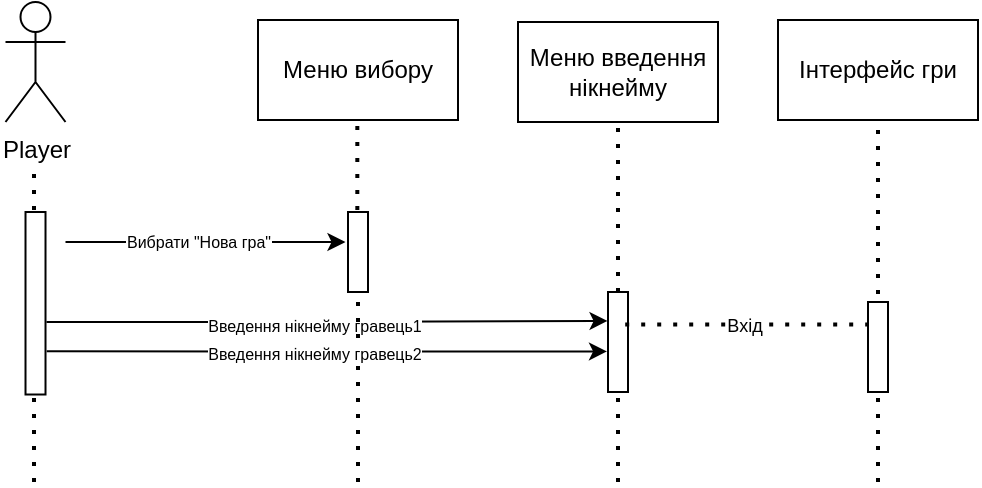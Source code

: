 <mxfile version="21.3.7" type="device">
  <diagram name="Страница 1" id="5HharDcPtRWLMM4bq-B8">
    <mxGraphModel dx="683" dy="360" grid="0" gridSize="10" guides="1" tooltips="1" connect="1" arrows="1" fold="1" page="1" pageScale="1" pageWidth="827" pageHeight="1169" math="0" shadow="0">
      <root>
        <mxCell id="0" />
        <mxCell id="1" parent="0" />
        <mxCell id="x3UgpLuRkbIcYNtpasvC-1" value="Меню введення нікнейму" style="rounded=0;whiteSpace=wrap;html=1;" parent="1" vertex="1">
          <mxGeometry x="420" y="170" width="100" height="50" as="geometry" />
        </mxCell>
        <mxCell id="x3UgpLuRkbIcYNtpasvC-2" value="Player" style="shape=umlActor;verticalLabelPosition=bottom;verticalAlign=top;html=1;outlineConnect=0;" parent="1" vertex="1">
          <mxGeometry x="163.75" y="160" width="30" height="60" as="geometry" />
        </mxCell>
        <mxCell id="x3UgpLuRkbIcYNtpasvC-3" value="" style="endArrow=none;dashed=1;html=1;dashPattern=1 3;strokeWidth=2;rounded=0;" parent="1" edge="1">
          <mxGeometry width="50" height="50" relative="1" as="geometry">
            <mxPoint x="178" y="400" as="sourcePoint" />
            <mxPoint x="178" y="240" as="targetPoint" />
          </mxGeometry>
        </mxCell>
        <mxCell id="x3UgpLuRkbIcYNtpasvC-4" value="" style="endArrow=none;dashed=1;html=1;dashPattern=1 3;strokeWidth=2;rounded=0;entryX=0.5;entryY=1;entryDx=0;entryDy=0;exitX=0;exitY=0.5;exitDx=0;exitDy=0;" parent="1" source="x3UgpLuRkbIcYNtpasvC-9" target="x3UgpLuRkbIcYNtpasvC-1" edge="1">
          <mxGeometry width="50" height="50" relative="1" as="geometry">
            <mxPoint x="500" y="510" as="sourcePoint" />
            <mxPoint x="500" y="220" as="targetPoint" />
            <Array as="points">
              <mxPoint x="470" y="280" />
            </Array>
          </mxGeometry>
        </mxCell>
        <mxCell id="x3UgpLuRkbIcYNtpasvC-5" value="Інтерфейс гри" style="rounded=0;whiteSpace=wrap;html=1;" parent="1" vertex="1">
          <mxGeometry x="550" y="169" width="100" height="50" as="geometry" />
        </mxCell>
        <mxCell id="x3UgpLuRkbIcYNtpasvC-6" value="" style="endArrow=none;dashed=1;html=1;dashPattern=1 3;strokeWidth=2;rounded=0;entryX=0.5;entryY=1;entryDx=0;entryDy=0;exitX=0;exitY=0.5;exitDx=0;exitDy=0;" parent="1" source="x3UgpLuRkbIcYNtpasvC-11" target="x3UgpLuRkbIcYNtpasvC-5" edge="1">
          <mxGeometry width="50" height="50" relative="1" as="geometry">
            <mxPoint x="600" y="379" as="sourcePoint" />
            <mxPoint x="600" y="223" as="targetPoint" />
            <Array as="points">
              <mxPoint x="600" y="324" />
            </Array>
          </mxGeometry>
        </mxCell>
        <mxCell id="x3UgpLuRkbIcYNtpasvC-7" value="" style="rounded=0;whiteSpace=wrap;html=1;rotation=90;" parent="1" vertex="1">
          <mxGeometry x="133.13" y="305.63" width="91.25" height="10" as="geometry" />
        </mxCell>
        <mxCell id="x3UgpLuRkbIcYNtpasvC-8" value="" style="endArrow=none;dashed=1;html=1;dashPattern=1 3;strokeWidth=2;rounded=0;entryX=1;entryY=0.5;entryDx=0;entryDy=0;" parent="1" target="x3UgpLuRkbIcYNtpasvC-9" edge="1">
          <mxGeometry width="50" height="50" relative="1" as="geometry">
            <mxPoint x="470" y="400" as="sourcePoint" />
            <mxPoint x="500" y="220" as="targetPoint" />
          </mxGeometry>
        </mxCell>
        <mxCell id="x3UgpLuRkbIcYNtpasvC-9" value="" style="rounded=0;whiteSpace=wrap;html=1;rotation=90;" parent="1" vertex="1">
          <mxGeometry x="445" y="325" width="50" height="10" as="geometry" />
        </mxCell>
        <mxCell id="x3UgpLuRkbIcYNtpasvC-10" value="" style="endArrow=none;dashed=1;html=1;dashPattern=1 3;strokeWidth=2;rounded=0;" parent="1" target="x3UgpLuRkbIcYNtpasvC-11" edge="1">
          <mxGeometry width="50" height="50" relative="1" as="geometry">
            <mxPoint x="600" y="400" as="sourcePoint" />
            <mxPoint x="660" y="219" as="targetPoint" />
          </mxGeometry>
        </mxCell>
        <mxCell id="x3UgpLuRkbIcYNtpasvC-11" value="" style="rounded=0;whiteSpace=wrap;html=1;rotation=90;" parent="1" vertex="1">
          <mxGeometry x="577.5" y="327.5" width="45" height="10" as="geometry" />
        </mxCell>
        <mxCell id="x3UgpLuRkbIcYNtpasvC-12" value="" style="endArrow=classic;html=1;rounded=0;entryX=0.289;entryY=1.022;entryDx=0;entryDy=0;entryPerimeter=0;exitX=0.602;exitY=-0.049;exitDx=0;exitDy=0;exitPerimeter=0;" parent="1" source="x3UgpLuRkbIcYNtpasvC-7" target="x3UgpLuRkbIcYNtpasvC-9" edge="1">
          <mxGeometry width="50" height="50" relative="1" as="geometry">
            <mxPoint x="193.75" y="320" as="sourcePoint" />
            <mxPoint x="430" y="320" as="targetPoint" />
            <Array as="points">
              <mxPoint x="303.75" y="320" />
            </Array>
          </mxGeometry>
        </mxCell>
        <mxCell id="x3UgpLuRkbIcYNtpasvC-13" value="&lt;font style=&quot;font-size: 8px;&quot;&gt;Введення нікнейму гравець1&lt;/font&gt;" style="edgeLabel;html=1;align=center;verticalAlign=middle;resizable=0;points=[];" parent="x3UgpLuRkbIcYNtpasvC-12" vertex="1" connectable="0">
          <mxGeometry x="-0.16" y="-1" relative="1" as="geometry">
            <mxPoint x="16" as="offset" />
          </mxGeometry>
        </mxCell>
        <mxCell id="x3UgpLuRkbIcYNtpasvC-14" value="" style="endArrow=none;dashed=1;html=1;dashPattern=1 3;strokeWidth=2;rounded=0;entryX=0.25;entryY=1;entryDx=0;entryDy=0;exitX=0.324;exitY=0.14;exitDx=0;exitDy=0;exitPerimeter=0;" parent="1" source="x3UgpLuRkbIcYNtpasvC-9" target="x3UgpLuRkbIcYNtpasvC-11" edge="1">
          <mxGeometry width="50" height="50" relative="1" as="geometry">
            <mxPoint x="480" y="320" as="sourcePoint" />
            <mxPoint x="550" y="320" as="targetPoint" />
            <Array as="points" />
          </mxGeometry>
        </mxCell>
        <mxCell id="x3UgpLuRkbIcYNtpasvC-15" value="&lt;font style=&quot;font-size: 9px;&quot;&gt;Вхід&lt;/font&gt;" style="edgeLabel;html=1;align=center;verticalAlign=middle;resizable=0;points=[];" parent="x3UgpLuRkbIcYNtpasvC-14" vertex="1" connectable="0">
          <mxGeometry x="-0.496" y="1" relative="1" as="geometry">
            <mxPoint x="29" y="1" as="offset" />
          </mxGeometry>
        </mxCell>
        <mxCell id="x3UgpLuRkbIcYNtpasvC-16" value="" style="endArrow=classic;html=1;rounded=0;" parent="1" edge="1">
          <mxGeometry width="50" height="50" relative="1" as="geometry">
            <mxPoint x="193.75" y="280" as="sourcePoint" />
            <mxPoint x="333.75" y="280" as="targetPoint" />
            <Array as="points">
              <mxPoint x="303.75" y="280" />
            </Array>
          </mxGeometry>
        </mxCell>
        <mxCell id="x3UgpLuRkbIcYNtpasvC-17" value="&lt;font style=&quot;font-size: 8px;&quot;&gt;Вибрати &quot;Нова гра&quot;&lt;/font&gt;" style="edgeLabel;html=1;align=center;verticalAlign=middle;resizable=0;points=[];" parent="x3UgpLuRkbIcYNtpasvC-16" vertex="1" connectable="0">
          <mxGeometry x="-0.16" y="-1" relative="1" as="geometry">
            <mxPoint x="7" y="-2" as="offset" />
          </mxGeometry>
        </mxCell>
        <mxCell id="g2SA9jMq0rGNM0JMmgNc-1" value="Меню вибору" style="rounded=0;whiteSpace=wrap;html=1;" parent="1" vertex="1">
          <mxGeometry x="290" y="169" width="100" height="50" as="geometry" />
        </mxCell>
        <mxCell id="g2SA9jMq0rGNM0JMmgNc-2" value="" style="endArrow=none;dashed=1;html=1;dashPattern=1 3;strokeWidth=2;rounded=0;" parent="1" target="g2SA9jMq0rGNM0JMmgNc-3" edge="1">
          <mxGeometry width="50" height="50" relative="1" as="geometry">
            <mxPoint x="340" y="400" as="sourcePoint" />
            <mxPoint x="340" y="220" as="targetPoint" />
          </mxGeometry>
        </mxCell>
        <mxCell id="g2SA9jMq0rGNM0JMmgNc-3" value="" style="rounded=0;whiteSpace=wrap;html=1;rotation=90;" parent="1" vertex="1">
          <mxGeometry x="320" y="280" width="40" height="10" as="geometry" />
        </mxCell>
        <mxCell id="g2SA9jMq0rGNM0JMmgNc-4" value="" style="endArrow=none;dashed=1;html=1;dashPattern=1 3;strokeWidth=2;rounded=0;" parent="1" edge="1">
          <mxGeometry width="50" height="50" relative="1" as="geometry">
            <mxPoint x="339.66" y="264" as="sourcePoint" />
            <mxPoint x="339.66" y="219" as="targetPoint" />
          </mxGeometry>
        </mxCell>
        <mxCell id="g2SA9jMq0rGNM0JMmgNc-5" value="" style="endArrow=classic;html=1;rounded=0;entryX=0.594;entryY=1.05;entryDx=0;entryDy=0;entryPerimeter=0;exitX=0.763;exitY=-0.06;exitDx=0;exitDy=0;exitPerimeter=0;" parent="1" source="x3UgpLuRkbIcYNtpasvC-7" target="x3UgpLuRkbIcYNtpasvC-9" edge="1">
          <mxGeometry width="50" height="50" relative="1" as="geometry">
            <mxPoint x="193.75" y="334.71" as="sourcePoint" />
            <mxPoint x="430" y="335" as="targetPoint" />
            <Array as="points">
              <mxPoint x="303.75" y="334.71" />
            </Array>
          </mxGeometry>
        </mxCell>
        <mxCell id="g2SA9jMq0rGNM0JMmgNc-6" value="&lt;font style=&quot;font-size: 8px;&quot;&gt;Введення нікнейму гравець2&lt;/font&gt;" style="edgeLabel;html=1;align=center;verticalAlign=middle;resizable=0;points=[];" parent="g2SA9jMq0rGNM0JMmgNc-5" vertex="1" connectable="0">
          <mxGeometry x="-0.16" y="-1" relative="1" as="geometry">
            <mxPoint x="16" y="-1" as="offset" />
          </mxGeometry>
        </mxCell>
      </root>
    </mxGraphModel>
  </diagram>
</mxfile>
